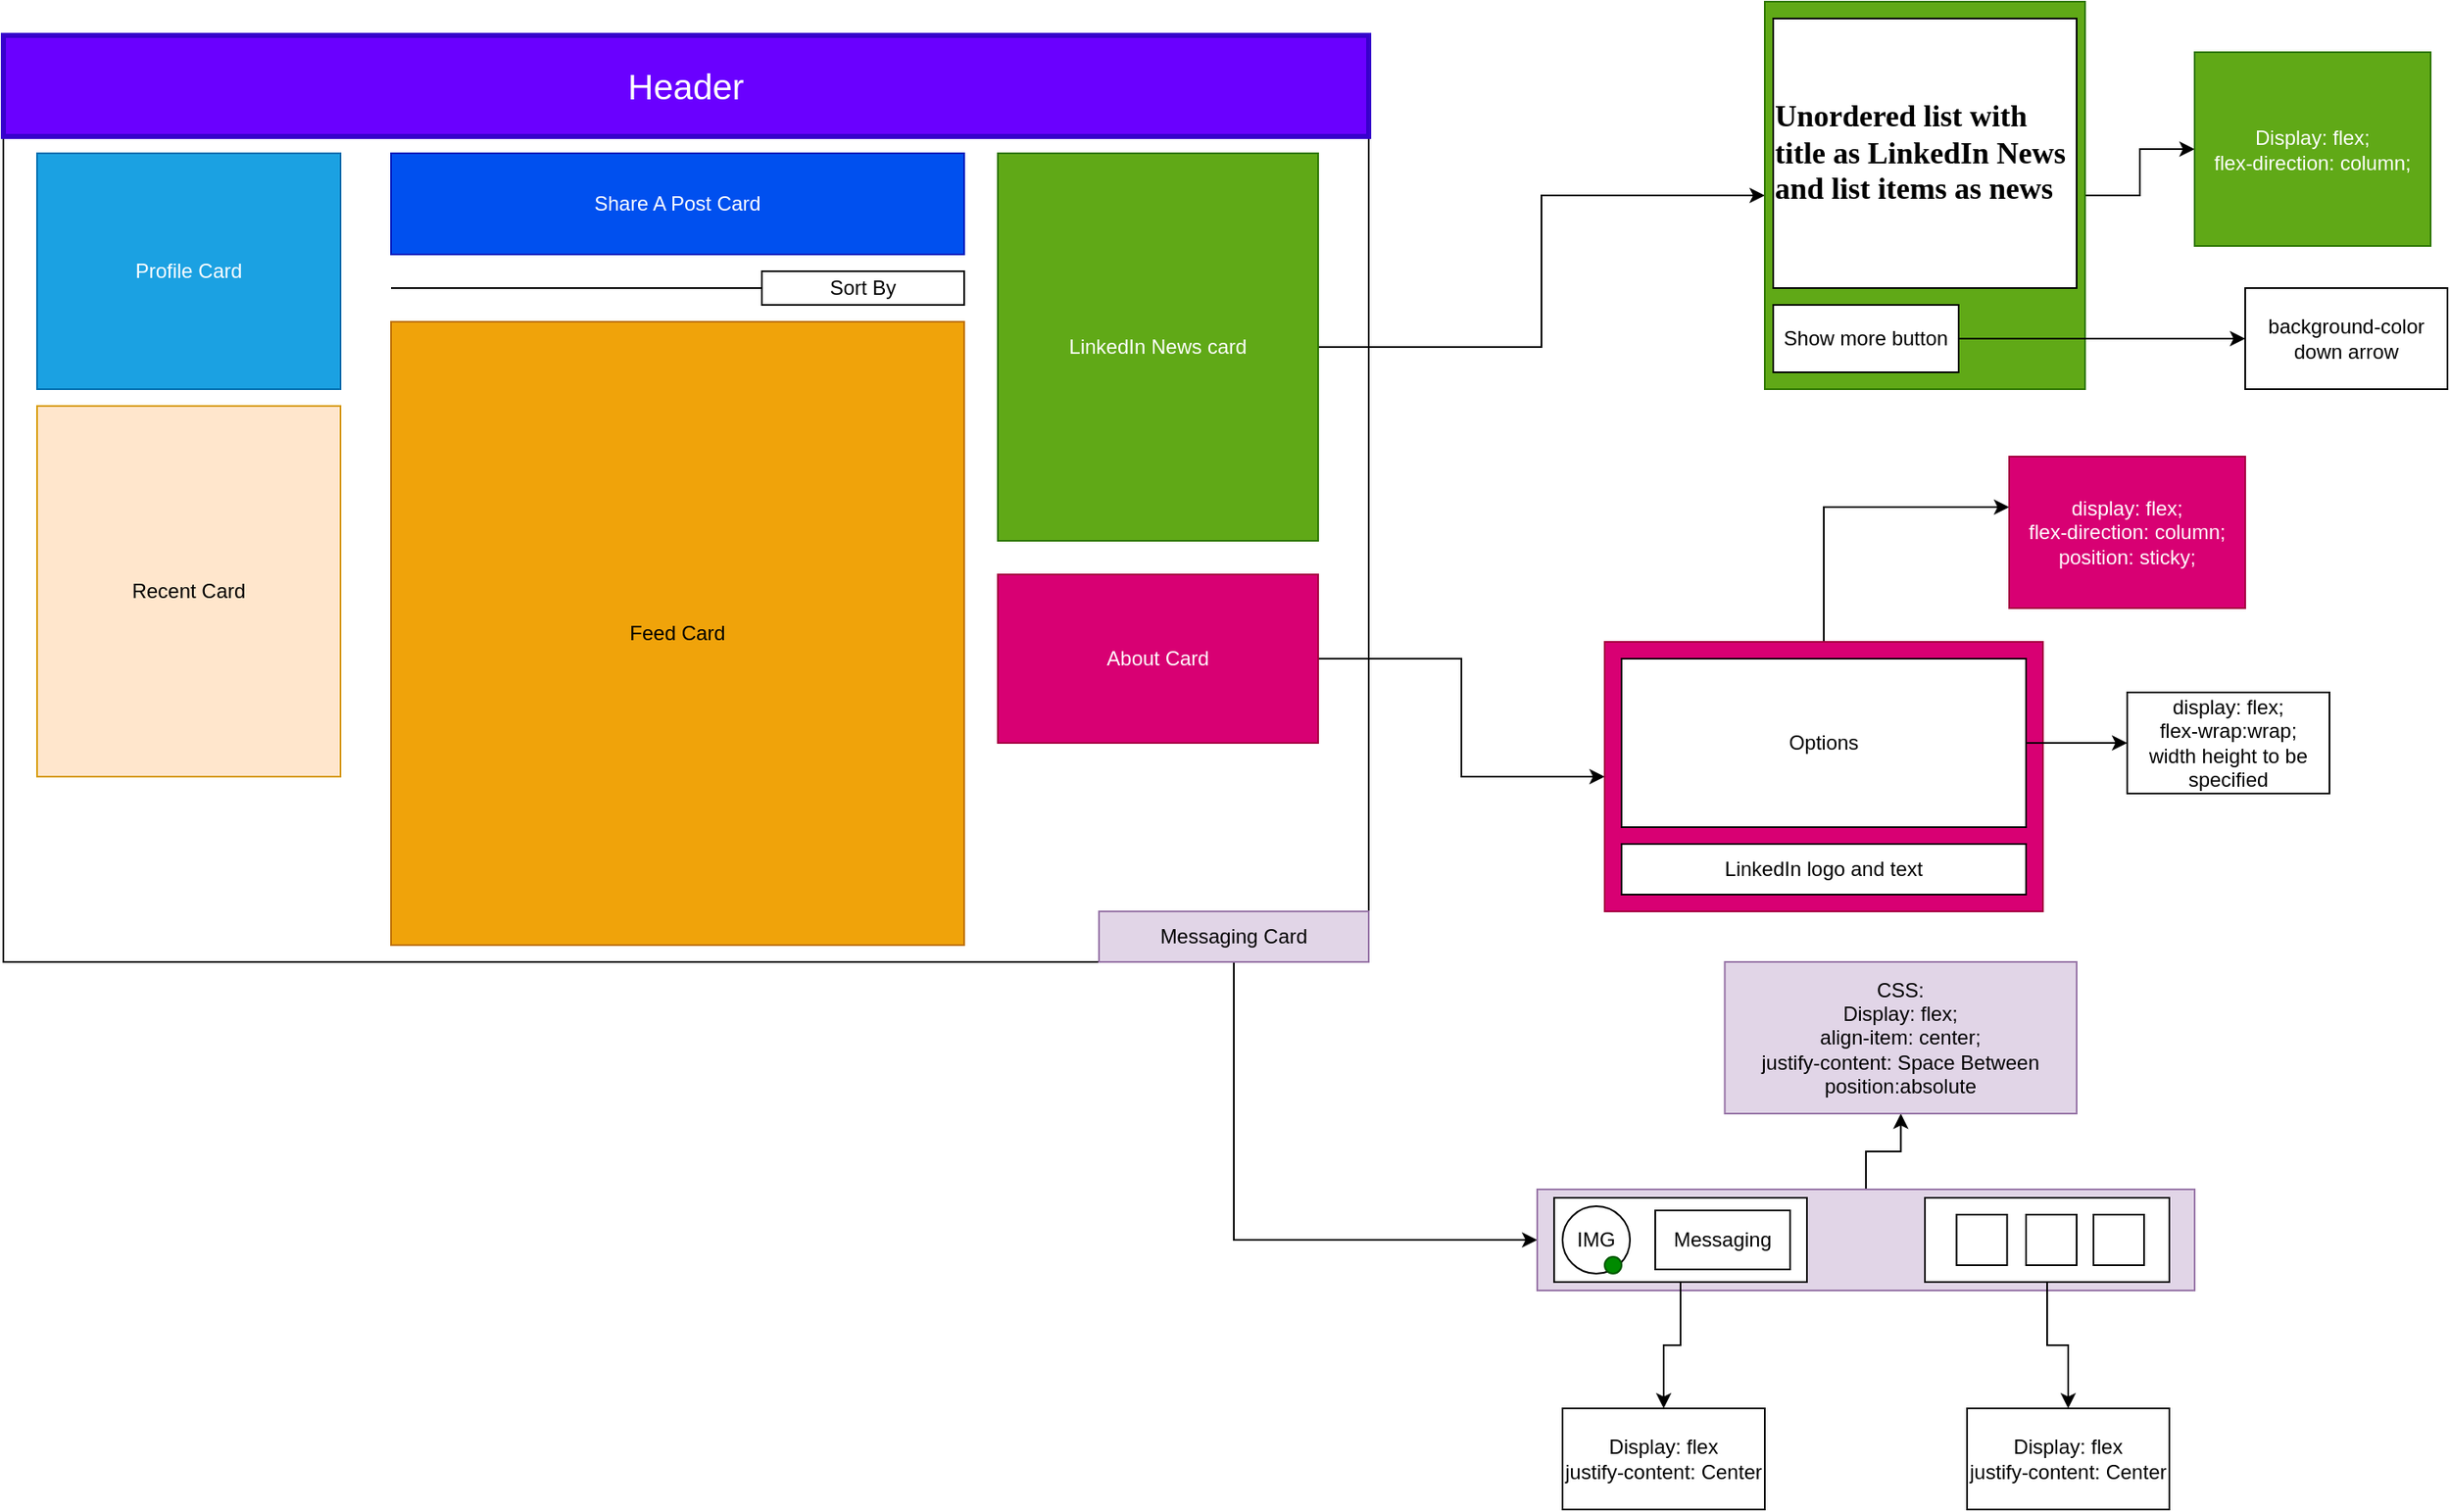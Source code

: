 <mxfile version="21.6.1" type="device">
  <diagram name="Page-1" id="uOjuv3UT27Oi3-JV_voo">
    <mxGraphModel dx="2126" dy="607" grid="1" gridSize="10" guides="1" tooltips="1" connect="1" arrows="1" fold="1" page="1" pageScale="1" pageWidth="850" pageHeight="1100" math="0" shadow="0">
      <root>
        <mxCell id="0" />
        <mxCell id="1" parent="0" />
        <mxCell id="jfn39q6Q7Ayu7ClptRvP-1" value="" style="rounded=0;whiteSpace=wrap;html=1;" parent="1" vertex="1">
          <mxGeometry x="-570" y="40" width="810" height="550" as="geometry" />
        </mxCell>
        <mxCell id="jfn39q6Q7Ayu7ClptRvP-2" value="&lt;font style=&quot;font-size: 21px;&quot;&gt;Header&lt;/font&gt;" style="rounded=0;whiteSpace=wrap;html=1;strokeWidth=3;fillColor=#6a00ff;fontColor=#ffffff;strokeColor=#3700CC;" parent="1" vertex="1">
          <mxGeometry x="-570" y="40" width="810" height="60" as="geometry" />
        </mxCell>
        <mxCell id="jfn39q6Q7Ayu7ClptRvP-3" value="Profile Card" style="rounded=0;whiteSpace=wrap;html=1;fillColor=#1ba1e2;fontColor=#ffffff;strokeColor=#006EAF;" parent="1" vertex="1">
          <mxGeometry x="-550" y="110" width="180" height="140" as="geometry" />
        </mxCell>
        <mxCell id="jfn39q6Q7Ayu7ClptRvP-4" value="Recent Card" style="rounded=0;whiteSpace=wrap;html=1;fillColor=#ffe6cc;strokeColor=#d79b00;" parent="1" vertex="1">
          <mxGeometry x="-550" y="260" width="180" height="220" as="geometry" />
        </mxCell>
        <mxCell id="jfn39q6Q7Ayu7ClptRvP-5" value="Share A Post Card" style="rounded=0;whiteSpace=wrap;html=1;fillColor=#0050ef;fontColor=#ffffff;strokeColor=#001DBC;" parent="1" vertex="1">
          <mxGeometry x="-340" y="110" width="340" height="60" as="geometry" />
        </mxCell>
        <mxCell id="jfn39q6Q7Ayu7ClptRvP-7" value="" style="endArrow=none;html=1;rounded=0;" parent="1" target="jfn39q6Q7Ayu7ClptRvP-8" edge="1">
          <mxGeometry width="50" height="50" relative="1" as="geometry">
            <mxPoint x="-340" y="190" as="sourcePoint" />
            <mxPoint x="-60" y="190" as="targetPoint" />
          </mxGeometry>
        </mxCell>
        <mxCell id="jfn39q6Q7Ayu7ClptRvP-8" value="Sort By" style="rounded=0;whiteSpace=wrap;html=1;" parent="1" vertex="1">
          <mxGeometry x="-120" y="180" width="120" height="20" as="geometry" />
        </mxCell>
        <mxCell id="jfn39q6Q7Ayu7ClptRvP-46" value="" style="edgeStyle=orthogonalEdgeStyle;rounded=0;orthogonalLoop=1;jettySize=auto;html=1;" parent="1" source="jfn39q6Q7Ayu7ClptRvP-9" target="jfn39q6Q7Ayu7ClptRvP-45" edge="1">
          <mxGeometry relative="1" as="geometry" />
        </mxCell>
        <mxCell id="jfn39q6Q7Ayu7ClptRvP-9" value="LinkedIn News card" style="rounded=0;whiteSpace=wrap;html=1;fillColor=#60a917;fontColor=#ffffff;strokeColor=#2D7600;" parent="1" vertex="1">
          <mxGeometry x="20" y="110" width="190" height="230" as="geometry" />
        </mxCell>
        <mxCell id="jfn39q6Q7Ayu7ClptRvP-35" value="" style="edgeStyle=orthogonalEdgeStyle;rounded=0;orthogonalLoop=1;jettySize=auto;html=1;" parent="1" source="jfn39q6Q7Ayu7ClptRvP-10" target="jfn39q6Q7Ayu7ClptRvP-34" edge="1">
          <mxGeometry relative="1" as="geometry" />
        </mxCell>
        <mxCell id="jfn39q6Q7Ayu7ClptRvP-10" value="About Card" style="rounded=0;whiteSpace=wrap;html=1;fillColor=#d80073;fontColor=#ffffff;strokeColor=#A50040;" parent="1" vertex="1">
          <mxGeometry x="20" y="360" width="190" height="100" as="geometry" />
        </mxCell>
        <mxCell id="jfn39q6Q7Ayu7ClptRvP-11" value="Feed Card" style="rounded=0;whiteSpace=wrap;html=1;fillColor=#f0a30a;fontColor=#000000;strokeColor=#BD7000;" parent="1" vertex="1">
          <mxGeometry x="-340" y="210" width="340" height="370" as="geometry" />
        </mxCell>
        <mxCell id="jfn39q6Q7Ayu7ClptRvP-14" value="" style="edgeStyle=orthogonalEdgeStyle;rounded=0;orthogonalLoop=1;jettySize=auto;html=1;exitX=0.5;exitY=1;exitDx=0;exitDy=0;entryX=0;entryY=0.5;entryDx=0;entryDy=0;" parent="1" source="jfn39q6Q7Ayu7ClptRvP-12" target="jfn39q6Q7Ayu7ClptRvP-13" edge="1">
          <mxGeometry relative="1" as="geometry">
            <mxPoint y="740" as="sourcePoint" />
            <mxPoint x="295" y="890" as="targetPoint" />
          </mxGeometry>
        </mxCell>
        <mxCell id="jfn39q6Q7Ayu7ClptRvP-12" value="Messaging Card" style="rounded=0;whiteSpace=wrap;html=1;fillColor=#e1d5e7;strokeColor=#9673a6;" parent="1" vertex="1">
          <mxGeometry x="80" y="560" width="160" height="30" as="geometry" />
        </mxCell>
        <mxCell id="jfn39q6Q7Ayu7ClptRvP-28" value="" style="edgeStyle=orthogonalEdgeStyle;rounded=0;orthogonalLoop=1;jettySize=auto;html=1;" parent="1" source="jfn39q6Q7Ayu7ClptRvP-13" target="jfn39q6Q7Ayu7ClptRvP-27" edge="1">
          <mxGeometry relative="1" as="geometry" />
        </mxCell>
        <mxCell id="jfn39q6Q7Ayu7ClptRvP-13" value="" style="whiteSpace=wrap;html=1;fillColor=#e1d5e7;strokeColor=#9673a6;rounded=0;" parent="1" vertex="1">
          <mxGeometry x="340" y="725" width="390" height="60" as="geometry" />
        </mxCell>
        <mxCell id="jfn39q6Q7Ayu7ClptRvP-31" value="" style="edgeStyle=orthogonalEdgeStyle;rounded=0;orthogonalLoop=1;jettySize=auto;html=1;" parent="1" source="jfn39q6Q7Ayu7ClptRvP-19" target="jfn39q6Q7Ayu7ClptRvP-30" edge="1">
          <mxGeometry relative="1" as="geometry" />
        </mxCell>
        <mxCell id="jfn39q6Q7Ayu7ClptRvP-19" value="" style="rounded=0;whiteSpace=wrap;html=1;" parent="1" vertex="1">
          <mxGeometry x="350" y="730" width="150" height="50" as="geometry" />
        </mxCell>
        <mxCell id="jfn39q6Q7Ayu7ClptRvP-16" value="IMG" style="ellipse;whiteSpace=wrap;html=1;aspect=fixed;" parent="1" vertex="1">
          <mxGeometry x="355" y="735" width="40" height="40" as="geometry" />
        </mxCell>
        <mxCell id="jfn39q6Q7Ayu7ClptRvP-17" value="" style="ellipse;whiteSpace=wrap;html=1;aspect=fixed;fillColor=#008a00;fontColor=#ffffff;strokeColor=#005700;" parent="1" vertex="1">
          <mxGeometry x="380" y="765" width="10" height="10" as="geometry" />
        </mxCell>
        <mxCell id="jfn39q6Q7Ayu7ClptRvP-18" value="Messaging" style="rounded=0;whiteSpace=wrap;html=1;" parent="1" vertex="1">
          <mxGeometry x="410" y="737.5" width="80" height="35" as="geometry" />
        </mxCell>
        <mxCell id="jfn39q6Q7Ayu7ClptRvP-33" style="edgeStyle=orthogonalEdgeStyle;rounded=0;orthogonalLoop=1;jettySize=auto;html=1;entryX=0.5;entryY=0;entryDx=0;entryDy=0;" parent="1" source="jfn39q6Q7Ayu7ClptRvP-22" target="jfn39q6Q7Ayu7ClptRvP-32" edge="1">
          <mxGeometry relative="1" as="geometry" />
        </mxCell>
        <mxCell id="jfn39q6Q7Ayu7ClptRvP-22" value="" style="rounded=0;whiteSpace=wrap;html=1;" parent="1" vertex="1">
          <mxGeometry x="570" y="730" width="145" height="50" as="geometry" />
        </mxCell>
        <mxCell id="jfn39q6Q7Ayu7ClptRvP-23" value="" style="rounded=0;whiteSpace=wrap;html=1;" parent="1" vertex="1">
          <mxGeometry x="588.75" y="740" width="30" height="30" as="geometry" />
        </mxCell>
        <mxCell id="jfn39q6Q7Ayu7ClptRvP-24" value="" style="rounded=0;whiteSpace=wrap;html=1;" parent="1" vertex="1">
          <mxGeometry x="630" y="740" width="30" height="30" as="geometry" />
        </mxCell>
        <mxCell id="jfn39q6Q7Ayu7ClptRvP-25" value="" style="rounded=0;whiteSpace=wrap;html=1;" parent="1" vertex="1">
          <mxGeometry x="670" y="740" width="30" height="30" as="geometry" />
        </mxCell>
        <mxCell id="jfn39q6Q7Ayu7ClptRvP-27" value="CSS:&lt;br&gt;Display: flex;&lt;br&gt;align-item: center;&lt;br&gt;justify-content: Space Between&lt;br&gt;position:absolute" style="whiteSpace=wrap;html=1;fillColor=#e1d5e7;strokeColor=#9673a6;rounded=0;" parent="1" vertex="1">
          <mxGeometry x="451.25" y="590" width="208.75" height="90" as="geometry" />
        </mxCell>
        <mxCell id="jfn39q6Q7Ayu7ClptRvP-30" value="Display: flex&lt;br&gt;justify-content: Center" style="whiteSpace=wrap;html=1;rounded=0;" parent="1" vertex="1">
          <mxGeometry x="355" y="855" width="120" height="60" as="geometry" />
        </mxCell>
        <mxCell id="jfn39q6Q7Ayu7ClptRvP-32" value="Display: flex&lt;br&gt;justify-content: Center" style="whiteSpace=wrap;html=1;rounded=0;" parent="1" vertex="1">
          <mxGeometry x="595" y="855" width="120" height="60" as="geometry" />
        </mxCell>
        <mxCell id="jfn39q6Q7Ayu7ClptRvP-42" value="" style="edgeStyle=orthogonalEdgeStyle;rounded=0;orthogonalLoop=1;jettySize=auto;html=1;" parent="1" source="jfn39q6Q7Ayu7ClptRvP-34" target="jfn39q6Q7Ayu7ClptRvP-41" edge="1">
          <mxGeometry relative="1" as="geometry">
            <Array as="points">
              <mxPoint x="510" y="320" />
            </Array>
          </mxGeometry>
        </mxCell>
        <mxCell id="jfn39q6Q7Ayu7ClptRvP-34" value="&lt;br&gt;" style="whiteSpace=wrap;html=1;fillColor=#d80073;strokeColor=#A50040;fontColor=#ffffff;rounded=0;" parent="1" vertex="1">
          <mxGeometry x="380" y="400" width="260" height="160" as="geometry" />
        </mxCell>
        <mxCell id="jfn39q6Q7Ayu7ClptRvP-40" value="" style="edgeStyle=orthogonalEdgeStyle;rounded=0;orthogonalLoop=1;jettySize=auto;html=1;" parent="1" source="jfn39q6Q7Ayu7ClptRvP-36" target="jfn39q6Q7Ayu7ClptRvP-39" edge="1">
          <mxGeometry relative="1" as="geometry" />
        </mxCell>
        <mxCell id="jfn39q6Q7Ayu7ClptRvP-36" value="Options" style="rounded=0;whiteSpace=wrap;html=1;" parent="1" vertex="1">
          <mxGeometry x="390" y="410" width="240" height="100" as="geometry" />
        </mxCell>
        <mxCell id="jfn39q6Q7Ayu7ClptRvP-37" value="LinkedIn logo and text" style="rounded=0;whiteSpace=wrap;html=1;" parent="1" vertex="1">
          <mxGeometry x="390" y="520" width="240" height="30" as="geometry" />
        </mxCell>
        <mxCell id="jfn39q6Q7Ayu7ClptRvP-39" value="display: flex;&lt;br&gt;flex-wrap:wrap;&lt;br&gt;width height to be specified&lt;br&gt;" style="whiteSpace=wrap;html=1;rounded=0;" parent="1" vertex="1">
          <mxGeometry x="690" y="430" width="120" height="60" as="geometry" />
        </mxCell>
        <mxCell id="jfn39q6Q7Ayu7ClptRvP-41" value="display: flex;&lt;br&gt;flex-direction: column;&lt;br&gt;position: sticky;" style="whiteSpace=wrap;html=1;fillColor=#d80073;strokeColor=#A50040;fontColor=#ffffff;rounded=0;" parent="1" vertex="1">
          <mxGeometry x="620" y="290" width="140" height="90" as="geometry" />
        </mxCell>
        <mxCell id="jfn39q6Q7Ayu7ClptRvP-48" value="" style="edgeStyle=orthogonalEdgeStyle;rounded=0;orthogonalLoop=1;jettySize=auto;html=1;" parent="1" source="jfn39q6Q7Ayu7ClptRvP-45" target="jfn39q6Q7Ayu7ClptRvP-47" edge="1">
          <mxGeometry relative="1" as="geometry" />
        </mxCell>
        <mxCell id="jfn39q6Q7Ayu7ClptRvP-45" value="&lt;h2&gt;&lt;br&gt;&lt;/h2&gt;" style="rounded=0;whiteSpace=wrap;html=1;fillColor=#60a917;fontColor=#ffffff;strokeColor=#2D7600;align=left;" parent="1" vertex="1">
          <mxGeometry x="475" y="20" width="190" height="230" as="geometry" />
        </mxCell>
        <mxCell id="jfn39q6Q7Ayu7ClptRvP-47" value="Display: flex;&lt;br&gt;flex-direction: column;" style="whiteSpace=wrap;html=1;fillColor=#60a917;strokeColor=#2D7600;fontColor=#ffffff;rounded=0;" parent="1" vertex="1">
          <mxGeometry x="730" y="50" width="140" height="115" as="geometry" />
        </mxCell>
        <mxCell id="jfn39q6Q7Ayu7ClptRvP-49" value="&lt;h2 style=&quot;border-color: var(--border-color); text-align: left;&quot;&gt;&lt;font style=&quot;border-color: var(--border-color); background-color: rgb(255, 255, 255);&quot; face=&quot;Lucida Console&quot;&gt;Unordered list with title as LinkedIn News and list items as news&lt;/font&gt;&lt;/h2&gt;" style="rounded=0;whiteSpace=wrap;html=1;" parent="1" vertex="1">
          <mxGeometry x="480" y="30" width="180" height="160" as="geometry" />
        </mxCell>
        <mxCell id="jfn39q6Q7Ayu7ClptRvP-54" style="edgeStyle=orthogonalEdgeStyle;rounded=0;orthogonalLoop=1;jettySize=auto;html=1;" parent="1" source="jfn39q6Q7Ayu7ClptRvP-50" target="jfn39q6Q7Ayu7ClptRvP-55" edge="1">
          <mxGeometry relative="1" as="geometry">
            <mxPoint x="730" y="220" as="targetPoint" />
          </mxGeometry>
        </mxCell>
        <mxCell id="jfn39q6Q7Ayu7ClptRvP-50" value="Show more button" style="rounded=0;whiteSpace=wrap;html=1;" parent="1" vertex="1">
          <mxGeometry x="480" y="200" width="110" height="40" as="geometry" />
        </mxCell>
        <mxCell id="jfn39q6Q7Ayu7ClptRvP-55" value="background-color&lt;br&gt;down arrow" style="rounded=0;whiteSpace=wrap;html=1;" parent="1" vertex="1">
          <mxGeometry x="760" y="190" width="120" height="60" as="geometry" />
        </mxCell>
      </root>
    </mxGraphModel>
  </diagram>
</mxfile>

